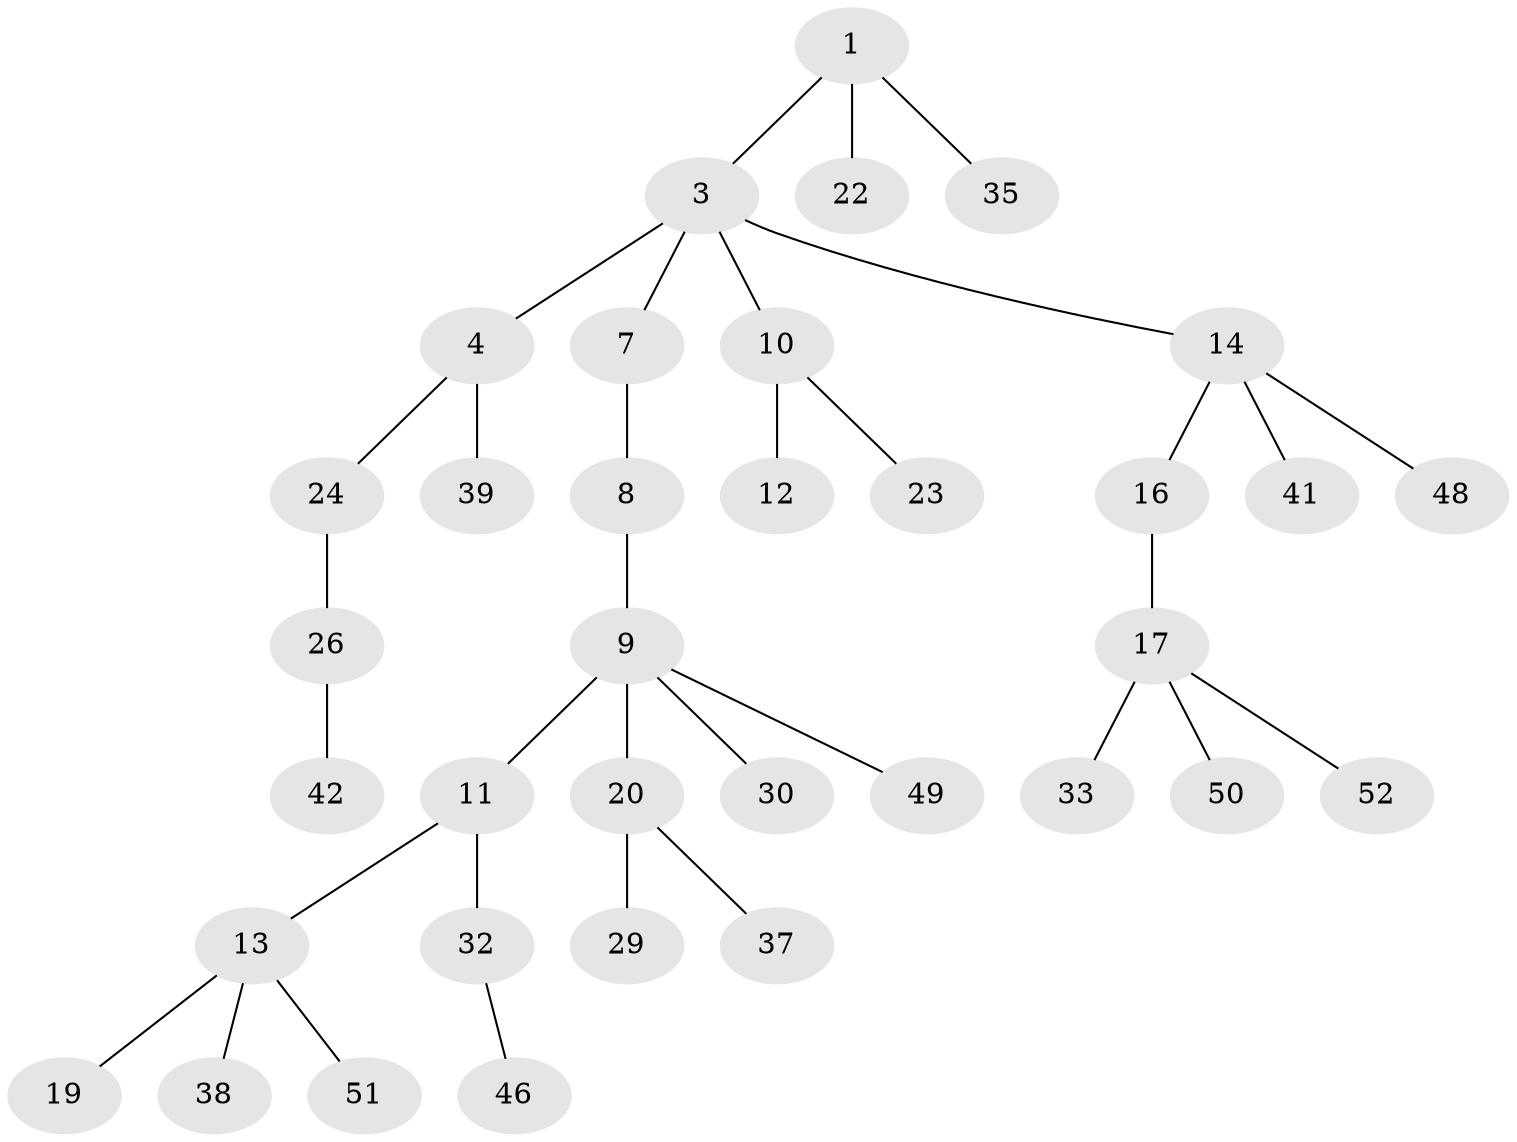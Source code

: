 // original degree distribution, {3: 0.20754716981132076, 2: 0.20754716981132076, 4: 0.11320754716981132, 1: 0.4716981132075472}
// Generated by graph-tools (version 1.1) at 2025/11/02/27/25 16:11:25]
// undirected, 35 vertices, 34 edges
graph export_dot {
graph [start="1"]
  node [color=gray90,style=filled];
  1 [super="+2"];
  3 [super="+5"];
  4 [super="+6"];
  7 [super="+36"];
  8 [super="+47"];
  9 [super="+15"];
  10 [super="+31"];
  11;
  12;
  13 [super="+28"];
  14 [super="+34"];
  16 [super="+40"];
  17 [super="+18"];
  19 [super="+45"];
  20 [super="+21"];
  22;
  23 [super="+27"];
  24 [super="+25"];
  26;
  29;
  30;
  32 [super="+44"];
  33;
  35;
  37 [super="+43"];
  38;
  39;
  41;
  42 [super="+53"];
  46;
  48;
  49;
  50;
  51;
  52;
  1 -- 3;
  1 -- 35;
  1 -- 22;
  3 -- 4;
  3 -- 7;
  3 -- 10;
  3 -- 14;
  4 -- 24;
  4 -- 39;
  7 -- 8;
  8 -- 9;
  9 -- 11;
  9 -- 20;
  9 -- 30;
  9 -- 49;
  10 -- 12;
  10 -- 23;
  11 -- 13;
  11 -- 32;
  13 -- 19;
  13 -- 51;
  13 -- 38;
  14 -- 16;
  14 -- 41;
  14 -- 48;
  16 -- 17;
  17 -- 33;
  17 -- 52;
  17 -- 50;
  20 -- 29;
  20 -- 37;
  24 -- 26;
  26 -- 42;
  32 -- 46;
}
